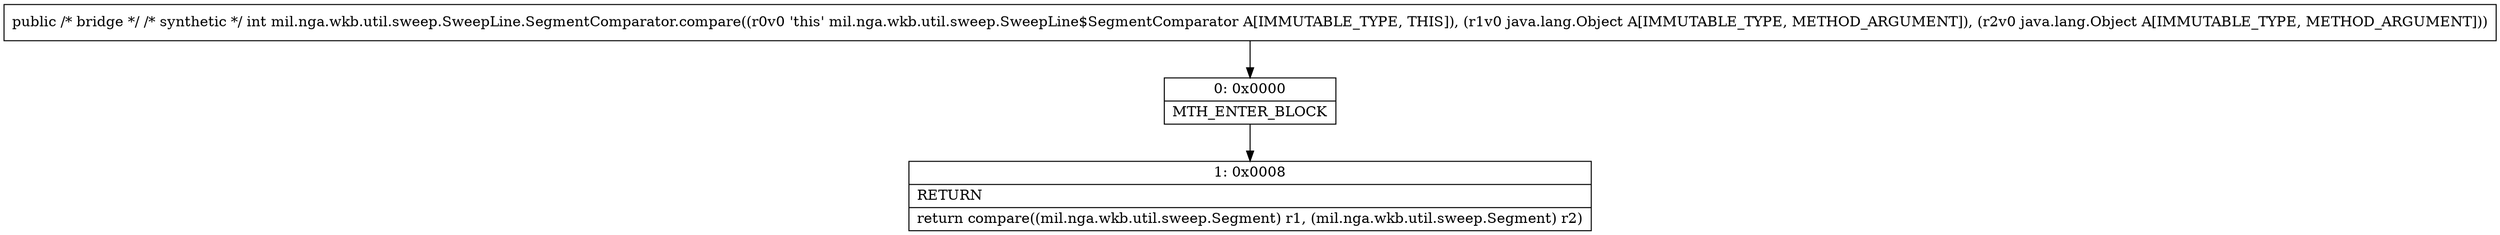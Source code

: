 digraph "CFG formil.nga.wkb.util.sweep.SweepLine.SegmentComparator.compare(Ljava\/lang\/Object;Ljava\/lang\/Object;)I" {
Node_0 [shape=record,label="{0\:\ 0x0000|MTH_ENTER_BLOCK\l}"];
Node_1 [shape=record,label="{1\:\ 0x0008|RETURN\l|return compare((mil.nga.wkb.util.sweep.Segment) r1, (mil.nga.wkb.util.sweep.Segment) r2)\l}"];
MethodNode[shape=record,label="{public \/* bridge *\/ \/* synthetic *\/ int mil.nga.wkb.util.sweep.SweepLine.SegmentComparator.compare((r0v0 'this' mil.nga.wkb.util.sweep.SweepLine$SegmentComparator A[IMMUTABLE_TYPE, THIS]), (r1v0 java.lang.Object A[IMMUTABLE_TYPE, METHOD_ARGUMENT]), (r2v0 java.lang.Object A[IMMUTABLE_TYPE, METHOD_ARGUMENT])) }"];
MethodNode -> Node_0;
Node_0 -> Node_1;
}

